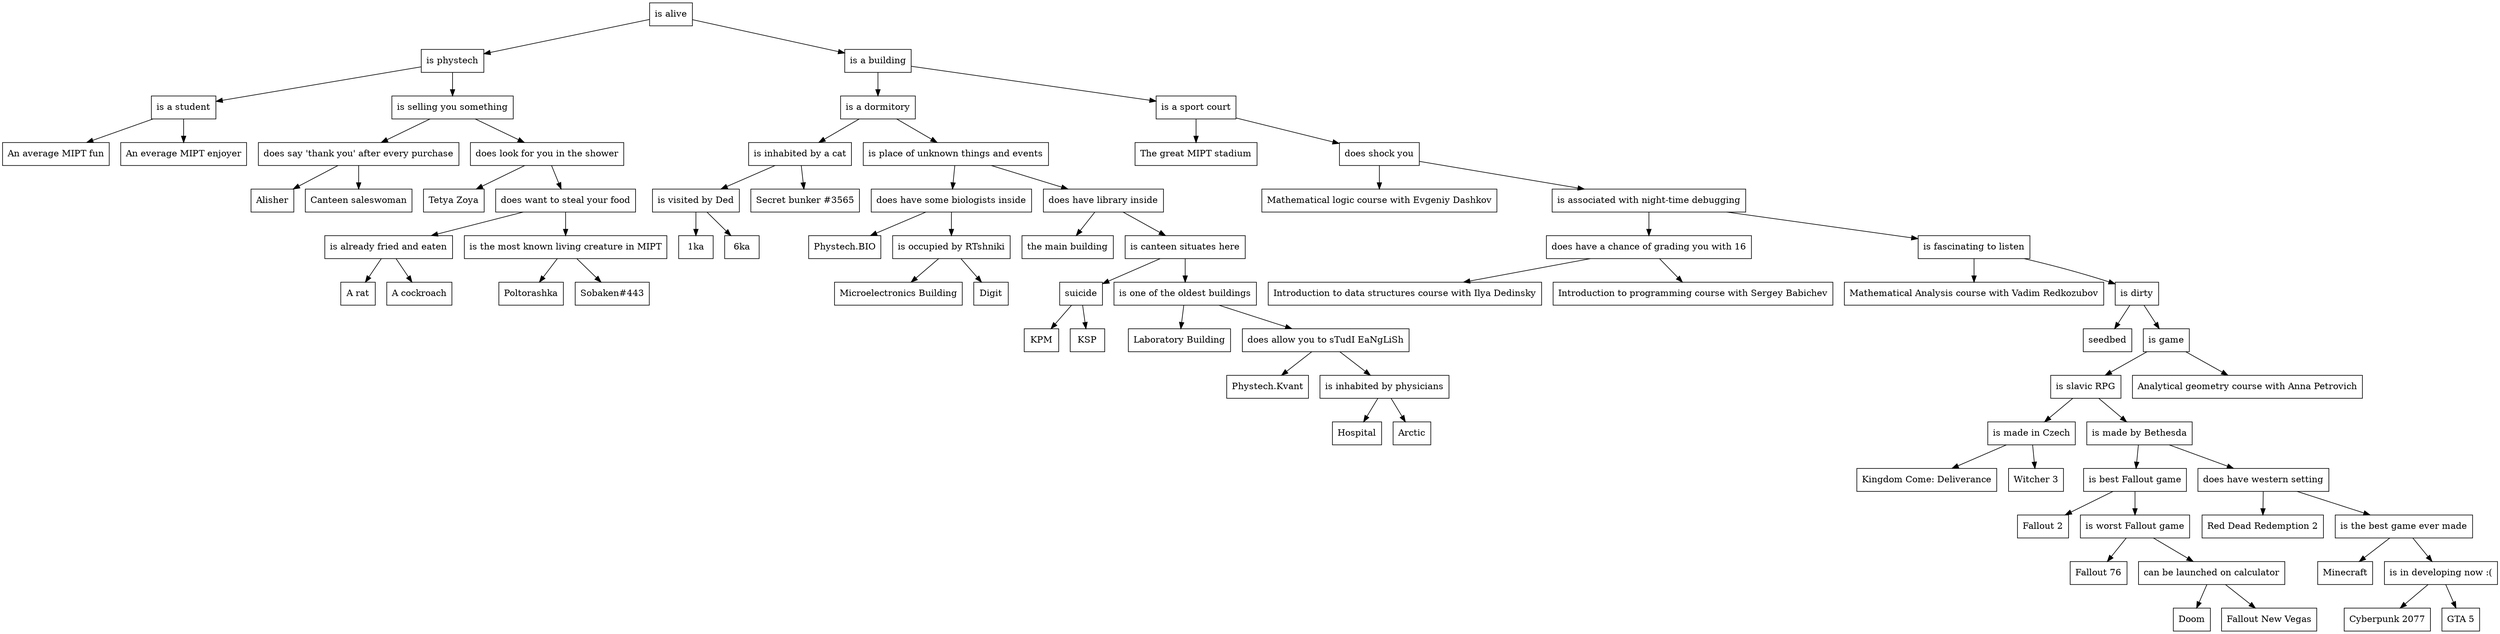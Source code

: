 digraph graphname {
94074852133008[shape=record label = "is alive"]
94074852133008->94074852133072
94074852133072[shape=record label = "is phystech"]
94074852133072->94074852133136
94074852133136[shape=record label = "is a student"]
94074852133136->94074852133200
94074852133200[shape=record label = "An average MIPT fun"]
94074852133136->94074852133264
94074852133264[shape=record label = "An everage MIPT enjoyer"]
94074852133072->94074852133328
94074852133328[shape=record label = "is selling you something"]
94074852133328->94074852133392
94074852133392[shape=record label = "does say 'thank you' after every purchase"]
94074852133392->94074852133456
94074852133456[shape=record label = "Alisher"]
94074852133392->94074852133520
94074852133520[shape=record label = "Canteen saleswoman"]
94074852133328->94074852133584
94074852133584[shape=record label = "does look for you in the shower"]
94074852133584->94074852133648
94074852133648[shape=record label = "Tetya Zoya"]
94074852133584->94074852133712
94074852133712[shape=record label = "does want to steal your food"]
94074852133712->94074852133776
94074852133776[shape=record label = "is already fried and eaten"]
94074852133776->94074852133840
94074852133840[shape=record label = "A rat"]
94074852133776->94074852133904
94074852133904[shape=record label = "A cockroach"]
94074852133712->94074852133968
94074852133968[shape=record label = "is the most known living creature in MIPT"]
94074852133968->94074852134032
94074852134032[shape=record label = "Poltorashka"]
94074852133968->94074852134096
94074852134096[shape=record label = "Sobaken#443"]
94074852133008->94074852134160
94074852134160[shape=record label = "is a building"]
94074852134160->94074852134224
94074852134224[shape=record label = "is a dormitory"]
94074852134224->94074852134288
94074852134288[shape=record label = "is inhabited by a cat"]
94074852134288->94074852134352
94074852134352[shape=record label = "is visited by Ded"]
94074852134352->94074852134416
94074852134416[shape=record label = "1ka"]
94074852134352->94074852134480
94074852134480[shape=record label = "6ka"]
94074852134288->94074852134544
94074852134544[shape=record label = "Secret bunker #3565"]
94074852134224->94074852134608
94074852134608[shape=record label = "is place of unknown things and events"]
94074852134608->94074852134672
94074852134672[shape=record label = "does have some biologists inside"]
94074852134672->94074852134736
94074852134736[shape=record label = "Phystech.BIO"]
94074852134672->94074852134800
94074852134800[shape=record label = "is occupied by RTshniki"]
94074852134800->94074852134864
94074852134864[shape=record label = "Microelectronics Building"]
94074852134800->94074852134928
94074852134928[shape=record label = "Digit"]
94074852134608->94074852134992
94074852134992[shape=record label = "does have library inside"]
94074852134992->94074852135056
94074852135056[shape=record label = "the main building"]
94074852134992->94074852135120
94074852135120[shape=record label = "is canteen situates here"]
94074852135120->94074852135184
94074852135184[shape=record label = "suicide"]
94074852135184->94074852135248
94074852135248[shape=record label = "KPM"]
94074852135184->94074852135312
94074852135312[shape=record label = "KSP"]
94074852135120->94074852135376
94074852135376[shape=record label = "is one of the oldest buildings"]
94074852135376->94074852135440
94074852135440[shape=record label = "Laboratory Building"]
94074852135376->94074852135504
94074852135504[shape=record label = "does allow you to sTudI EaNgLiSh"]
94074852135504->94074852135568
94074852135568[shape=record label = "Phystech.Kvant"]
94074852135504->94074852135632
94074852135632[shape=record label = "is inhabited by physicians"]
94074852135632->94074852135696
94074852135696[shape=record label = "Hospital"]
94074852135632->94074852135760
94074852135760[shape=record label = "Arctic"]
94074852134160->94074852135824
94074852135824[shape=record label = "is a sport court"]
94074852135824->94074852135888
94074852135888[shape=record label = "The great MIPT stadium"]
94074852135824->94074852135952
94074852135952[shape=record label = "does shock you"]
94074852135952->94074852136016
94074852136016[shape=record label = "Mathematical logic course with Evgeniy Dashkov"]
94074852135952->94074852136080
94074852136080[shape=record label = "is associated with night-time debugging"]
94074852136080->94074852136144
94074852136144[shape=record label = "does have a chance of grading you with 16"]
94074852136144->94074852136208
94074852136208[shape=record label = "Introduction to data structures course with Ilya Dedinsky"]
94074852136144->94074852136272
94074852136272[shape=record label = "Introduction to programming course with Sergey Babichev"]
94074852136080->94074852136336
94074852136336[shape=record label = "is fascinating to listen"]
94074852136336->94074852136400
94074852136400[shape=record label = "Mathematical Analysis course with Vadim Redkozubov"]
94074852136336->94074852136464
94074852136464[shape=record label = "is dirty"]
94074852136464->94074852136528
94074852136528[shape=record label = "seedbed"]
94074852136464->94074852136592
94074852136592[shape=record label = "is game"]
94074852136592->94074852136656
94074852136656[shape=record label = "is slavic RPG"]
94074852136656->94074852136720
94074852136720[shape=record label = "is made in Czech"]
94074852136720->94074852136784
94074852136784[shape=record label = "Kingdom Come: Deliverance"]
94074852136720->94074852136848
94074852136848[shape=record label = "Witcher 3"]
94074852136656->94074852136912
94074852136912[shape=record label = "is made by Bethesda"]
94074852136912->94074852136976
94074852136976[shape=record label = "is best Fallout game"]
94074852136976->94074852137040
94074852137040[shape=record label = "Fallout 2"]
94074852136976->94074852142704
94074852142704[shape=record label = "is worst Fallout game"]
94074852142704->94074852142768
94074852142768[shape=record label = "Fallout 76"]
94074852142704->94074852142832
94074852142832[shape=record label = "can be launched on calculator"]
94074852142832->94074852142896
94074852142896[shape=record label = "Doom"]
94074852142832->94074852142960
94074852142960[shape=record label = "Fallout New Vegas"]
94074852136912->94074852143024
94074852143024[shape=record label = "does have western setting"]
94074852143024->94074852143088
94074852143088[shape=record label = "Red Dead Redemption 2"]
94074852143024->94074852143152
94074852143152[shape=record label = "is the best game ever made"]
94074852143152->94074852143216
94074852143216[shape=record label = "Minecraft"]
94074852143152->94074852143280
94074852143280[shape=record label = "is in developing now :("]
94074852143280->94074852143344
94074852143344[shape=record label = "Cyberpunk 2077"]
94074852143280->94074852143408
94074852143408[shape=record label = "GTA 5"]
94074852136592->94074852143472
94074852143472[shape=record label = "Analytical geometry course with Anna Petrovich"]
}
